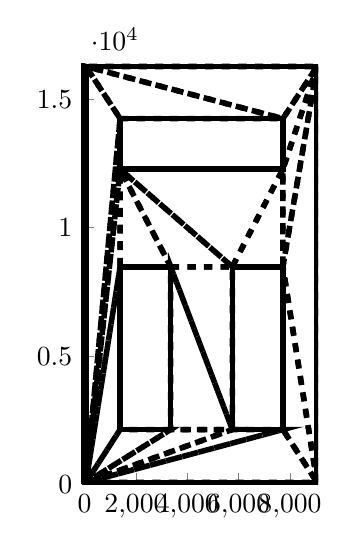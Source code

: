 % This file was created by matlab2tikz v0.4.0.
% Copyright (c) 2008--2013, Nico Schlömer <nico.schloemer@gmail.com>
% All rights reserved.
% 
% The latest updates can be retrieved from
%   http://www.mathworks.com/matlabcentral/fileexchange/22022-matlab2tikz
% where you can also make suggestions and rate matlab2tikz.
% 
% % -*- root: TestingFigures.tex -*-
% 
\begin{tikzpicture}

\begin{axis}[%
width=3cm,
height=5.348cm,
scale only axis,
xmin=-100,
xmax=9100,
ymin=0,
ymax=16400,
axis x line*=bottom,
axis y line*=left,
y post scale=1
]
\addplot [
color=black,
dashed,
line width=2.0pt,
forget plot
]
table[row sep=crcr]{
9053 79\\
9053 16279\\
7723 8479\\
9053 79\\
};
\addplot [
color=black,
dashed,
line width=2.0pt,
forget plot
]
table[row sep=crcr]{
9053 79\\
7723 8479\\
7723 2140\\
9053 79\\
};
\addplot [
color=black,
dashed,
line width=2.0pt,
forget plot
]
table[row sep=crcr]{
7723 14249\\
9053 16279\\
53 16279\\
7723 14249\\
};
\addplot [
color=black,
dashed,
line width=2.0pt,
forget plot
]
table[row sep=crcr]{
1383 14249\\
7723 14249\\
53 16279\\
1383 14249\\
};
\addplot [
color=black,
dashed,
line width=2.0pt,
forget plot
]
table[row sep=crcr]{
1383 14249\\
53 16279\\
53 79\\
1383 14249\\
};
\addplot [
color=black,
dashed,
line width=2.0pt,
forget plot
]
table[row sep=crcr]{
1383 12279\\
1383 14249\\
53 79\\
1383 12279\\
};
\addplot [
color=black,
dashed,
line width=2.0pt,
forget plot
]
table[row sep=crcr]{
53 79\\
9053 79\\
7723 2140\\
53 79\\
};
\addplot [
color=black,
dashed,
line width=2.0pt,
forget plot
]
table[row sep=crcr]{
53 79\\
7723 2140\\
5753 2140\\
53 79\\
};
\addplot [
color=black,
dashed,
line width=2.0pt,
forget plot
]
table[row sep=crcr]{
5753 2140\\
5753 8479\\
3353 8479\\
5753 2140\\
};
\addplot [
color=black,
dashed,
line width=2.0pt,
forget plot
]
table[row sep=crcr]{
5753 2140\\
3353 8479\\
3353 2140\\
5753 2140\\
};
\addplot [
color=black,
dashed,
line width=2.0pt,
forget plot
]
table[row sep=crcr]{
53 79\\
5753 2140\\
3353 2140\\
53 79\\
};
\addplot [
color=black,
dashed,
line width=2.0pt,
forget plot
]
table[row sep=crcr]{
53 79\\
3353 2140\\
1383 2140\\
53 79\\
};
\addplot [
color=black,
dashed,
line width=2.0pt,
forget plot
]
table[row sep=crcr]{
9053 16279\\
7723 14249\\
7723 12279\\
9053 16279\\
};
\addplot [
color=black,
dashed,
line width=2.0pt,
forget plot
]
table[row sep=crcr]{
7723 8479\\
9053 16279\\
7723 12279\\
7723 8479\\
};
\addplot [
color=black,
dashed,
line width=2.0pt,
forget plot
]
table[row sep=crcr]{
5753 8479\\
7723 8479\\
7723 12279\\
5753 8479\\
};
\addplot [
color=black,
dashed,
line width=2.0pt,
forget plot
]
table[row sep=crcr]{
5753 8479\\
7723 12279\\
1383 12279\\
5753 8479\\
};
\addplot [
color=black,
dashed,
line width=2.0pt,
forget plot
]
table[row sep=crcr]{
3353 8479\\
5753 8479\\
1383 12279\\
3353 8479\\
};
\addplot [
color=black,
dashed,
line width=2.0pt,
forget plot
]
table[row sep=crcr]{
1383 8479\\
3353 8479\\
1383 12279\\
1383 8479\\
};
\addplot [
color=black,
dashed,
line width=2.0pt,
forget plot
]
table[row sep=crcr]{
1383 8479\\
1383 12279\\
53 79\\
1383 8479\\
};
\addplot [
color=black,
dashed,
line width=2.0pt,
forget plot
]
table[row sep=crcr]{
1383 8479\\
53 79\\
1383 2140\\
1383 8479\\
};
\addplot [
color=black,
solid,
line width=2.0pt,
forget plot
]
table[row sep=crcr]{
53 79\\
9053 79\\
9053 16279\\
53 16279\\
53 79\\
};
\addplot [
color=black,
solid,
line width=2.0pt,
forget plot
]
table[row sep=crcr]{
7723 14249\\
7723 12279\\
1383 12279\\
1383 14249\\
7723 14249\\
};
\addplot [
color=black,
solid,
line width=2.0pt,
forget plot
]
table[row sep=crcr]{
5753 8479\\
7723 8479\\
7723 2140\\
5753 2140\\
5753 8479\\
};
\addplot [
color=black,
solid,
line width=2.0pt,
forget plot
]
table[row sep=crcr]{
1383 8479\\
3353 8479\\
3353 2140\\
1383 2140\\
1383 8479\\
};
\end{axis}
\end{tikzpicture}%